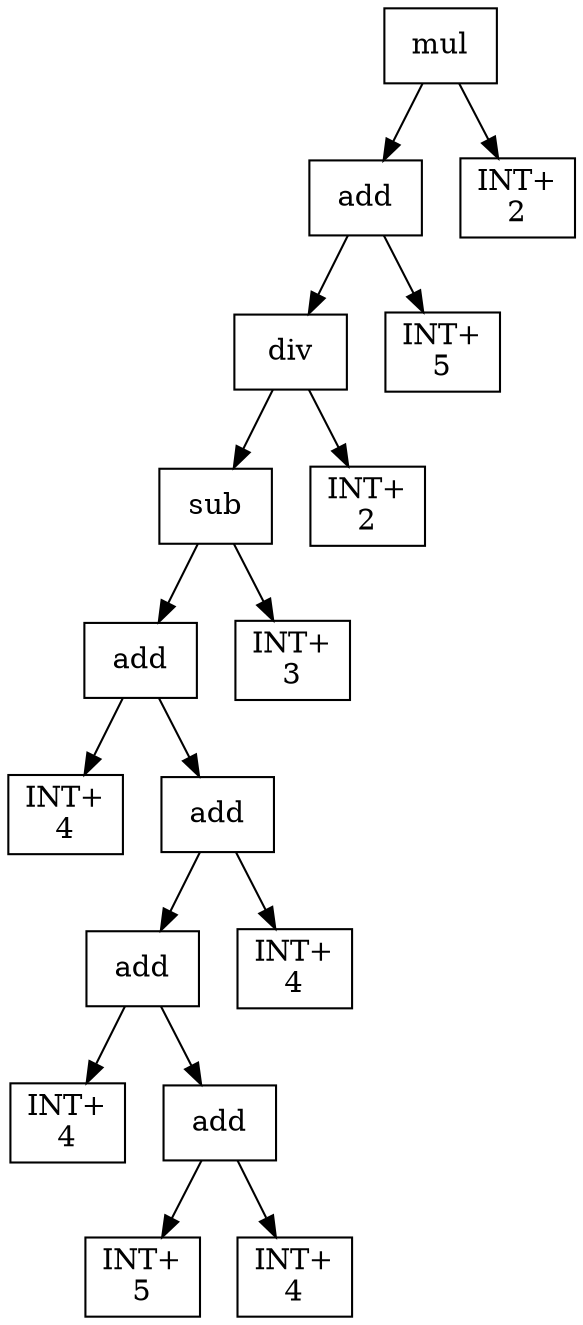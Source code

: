 digraph expr {
  node [shape=box];
  n1 [label="mul"];
  n2 [label="add"];
  n3 [label="div"];
  n4 [label="sub"];
  n5 [label="add"];
  n6 [label="INT+\n4"];
  n7 [label="add"];
  n8 [label="add"];
  n9 [label="INT+\n4"];
  n10 [label="add"];
  n11 [label="INT+\n5"];
  n12 [label="INT+\n4"];
  n10 -> n11;
  n10 -> n12;
  n8 -> n9;
  n8 -> n10;
  n13 [label="INT+\n4"];
  n7 -> n8;
  n7 -> n13;
  n5 -> n6;
  n5 -> n7;
  n14 [label="INT+\n3"];
  n4 -> n5;
  n4 -> n14;
  n15 [label="INT+\n2"];
  n3 -> n4;
  n3 -> n15;
  n16 [label="INT+\n5"];
  n2 -> n3;
  n2 -> n16;
  n17 [label="INT+\n2"];
  n1 -> n2;
  n1 -> n17;
}